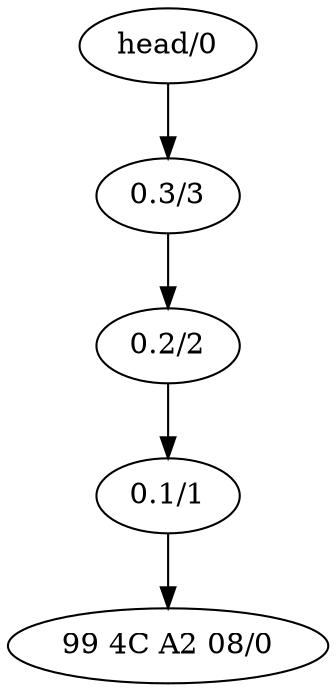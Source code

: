     digraph graphname {
        //rankdir=LR;  // Rank Direction Left to Right

        nodesep=1.0 // increases the separation between nodes
        edge [];
        //splines = true;

        n_000[label="head/0"];
n_001[label="0.3/3"];
n_002[label="0.2/2"];
n_003[label="0.1/1"];
n_004[label="99 4C A2 08/0"];
        n_000 -> n_001
n_001 -> n_002
n_002 -> n_003
n_003 -> n_004
    }
    